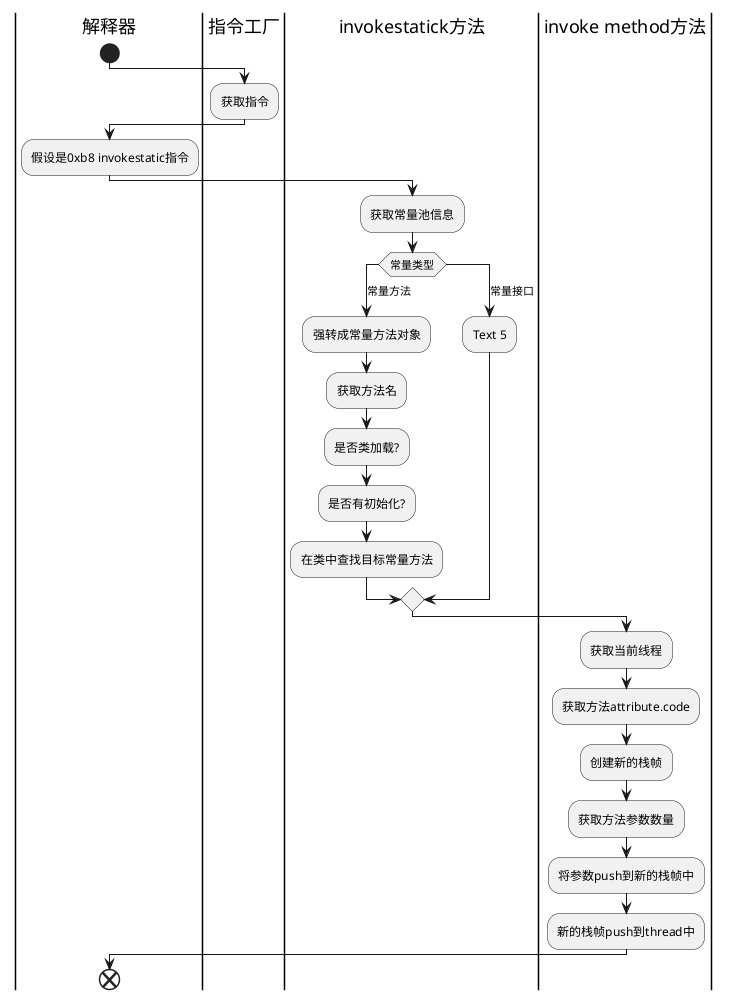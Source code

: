@startuml
|解释器|
start
|指令工厂|
:获取指令;
|解释器|
:假设是0xb8 invokestatic指令;
|invokestatick方法|
:获取常量池信息;
switch (常量类型)
case (常量方法)
    :强转成常量方法对象;
    :获取方法名;
    :是否类加载?;
    :是否有初始化?;
    :在类中查找目标常量方法;
case (常量接口)
  :Text 5;
endswitch
|invoke method方法|
:获取当前线程;
:获取方法attribute.code;
:创建新的栈帧;
:获取方法参数数量;
:将参数push到新的栈帧中;
:新的栈帧push到thread中;
|解释器|
end
@enduml